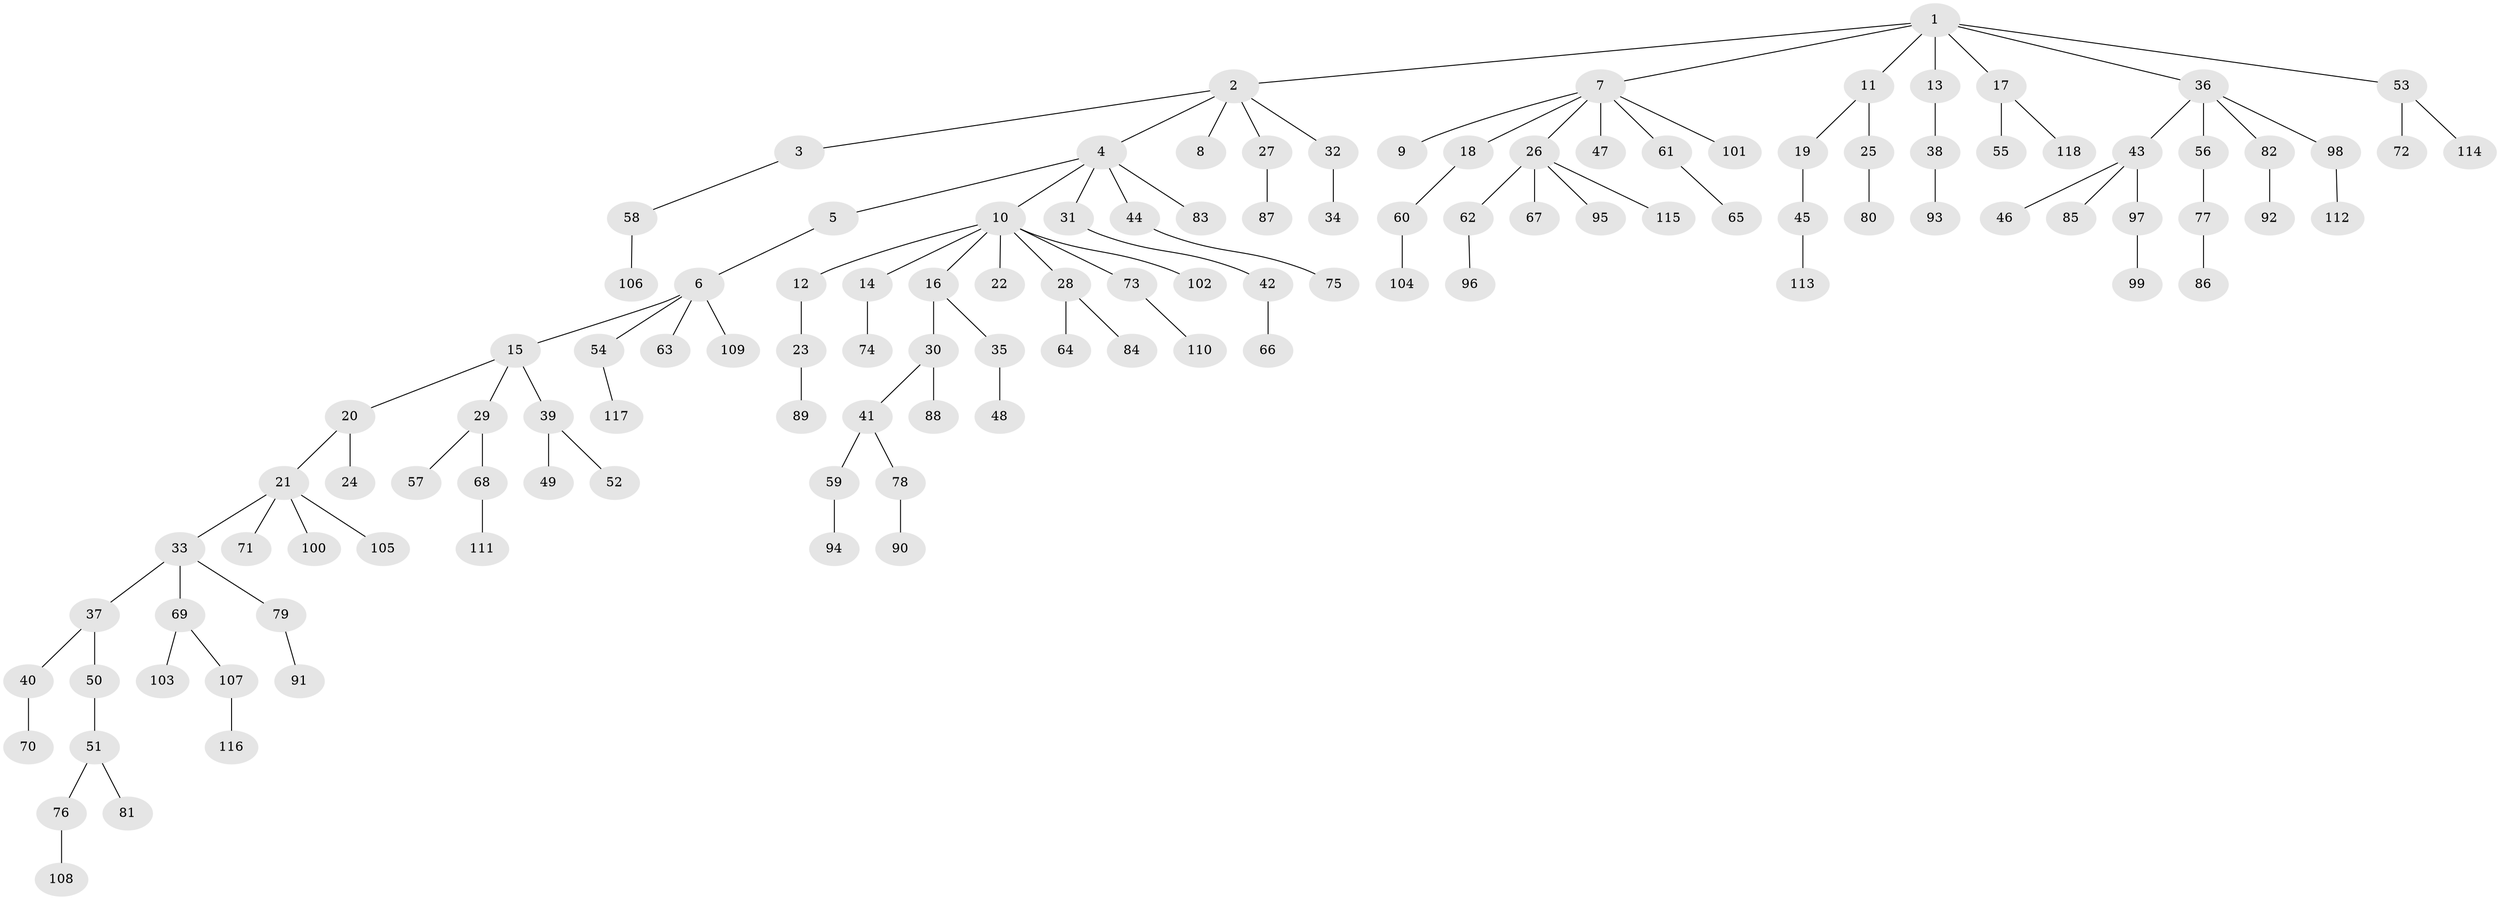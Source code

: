 // Generated by graph-tools (version 1.1) at 2025/50/03/09/25 03:50:26]
// undirected, 118 vertices, 117 edges
graph export_dot {
graph [start="1"]
  node [color=gray90,style=filled];
  1;
  2;
  3;
  4;
  5;
  6;
  7;
  8;
  9;
  10;
  11;
  12;
  13;
  14;
  15;
  16;
  17;
  18;
  19;
  20;
  21;
  22;
  23;
  24;
  25;
  26;
  27;
  28;
  29;
  30;
  31;
  32;
  33;
  34;
  35;
  36;
  37;
  38;
  39;
  40;
  41;
  42;
  43;
  44;
  45;
  46;
  47;
  48;
  49;
  50;
  51;
  52;
  53;
  54;
  55;
  56;
  57;
  58;
  59;
  60;
  61;
  62;
  63;
  64;
  65;
  66;
  67;
  68;
  69;
  70;
  71;
  72;
  73;
  74;
  75;
  76;
  77;
  78;
  79;
  80;
  81;
  82;
  83;
  84;
  85;
  86;
  87;
  88;
  89;
  90;
  91;
  92;
  93;
  94;
  95;
  96;
  97;
  98;
  99;
  100;
  101;
  102;
  103;
  104;
  105;
  106;
  107;
  108;
  109;
  110;
  111;
  112;
  113;
  114;
  115;
  116;
  117;
  118;
  1 -- 2;
  1 -- 7;
  1 -- 11;
  1 -- 13;
  1 -- 17;
  1 -- 36;
  1 -- 53;
  2 -- 3;
  2 -- 4;
  2 -- 8;
  2 -- 27;
  2 -- 32;
  3 -- 58;
  4 -- 5;
  4 -- 10;
  4 -- 31;
  4 -- 44;
  4 -- 83;
  5 -- 6;
  6 -- 15;
  6 -- 54;
  6 -- 63;
  6 -- 109;
  7 -- 9;
  7 -- 18;
  7 -- 26;
  7 -- 47;
  7 -- 61;
  7 -- 101;
  10 -- 12;
  10 -- 14;
  10 -- 16;
  10 -- 22;
  10 -- 28;
  10 -- 73;
  10 -- 102;
  11 -- 19;
  11 -- 25;
  12 -- 23;
  13 -- 38;
  14 -- 74;
  15 -- 20;
  15 -- 29;
  15 -- 39;
  16 -- 30;
  16 -- 35;
  17 -- 55;
  17 -- 118;
  18 -- 60;
  19 -- 45;
  20 -- 21;
  20 -- 24;
  21 -- 33;
  21 -- 71;
  21 -- 100;
  21 -- 105;
  23 -- 89;
  25 -- 80;
  26 -- 62;
  26 -- 67;
  26 -- 95;
  26 -- 115;
  27 -- 87;
  28 -- 64;
  28 -- 84;
  29 -- 57;
  29 -- 68;
  30 -- 41;
  30 -- 88;
  31 -- 42;
  32 -- 34;
  33 -- 37;
  33 -- 69;
  33 -- 79;
  35 -- 48;
  36 -- 43;
  36 -- 56;
  36 -- 82;
  36 -- 98;
  37 -- 40;
  37 -- 50;
  38 -- 93;
  39 -- 49;
  39 -- 52;
  40 -- 70;
  41 -- 59;
  41 -- 78;
  42 -- 66;
  43 -- 46;
  43 -- 85;
  43 -- 97;
  44 -- 75;
  45 -- 113;
  50 -- 51;
  51 -- 76;
  51 -- 81;
  53 -- 72;
  53 -- 114;
  54 -- 117;
  56 -- 77;
  58 -- 106;
  59 -- 94;
  60 -- 104;
  61 -- 65;
  62 -- 96;
  68 -- 111;
  69 -- 103;
  69 -- 107;
  73 -- 110;
  76 -- 108;
  77 -- 86;
  78 -- 90;
  79 -- 91;
  82 -- 92;
  97 -- 99;
  98 -- 112;
  107 -- 116;
}
